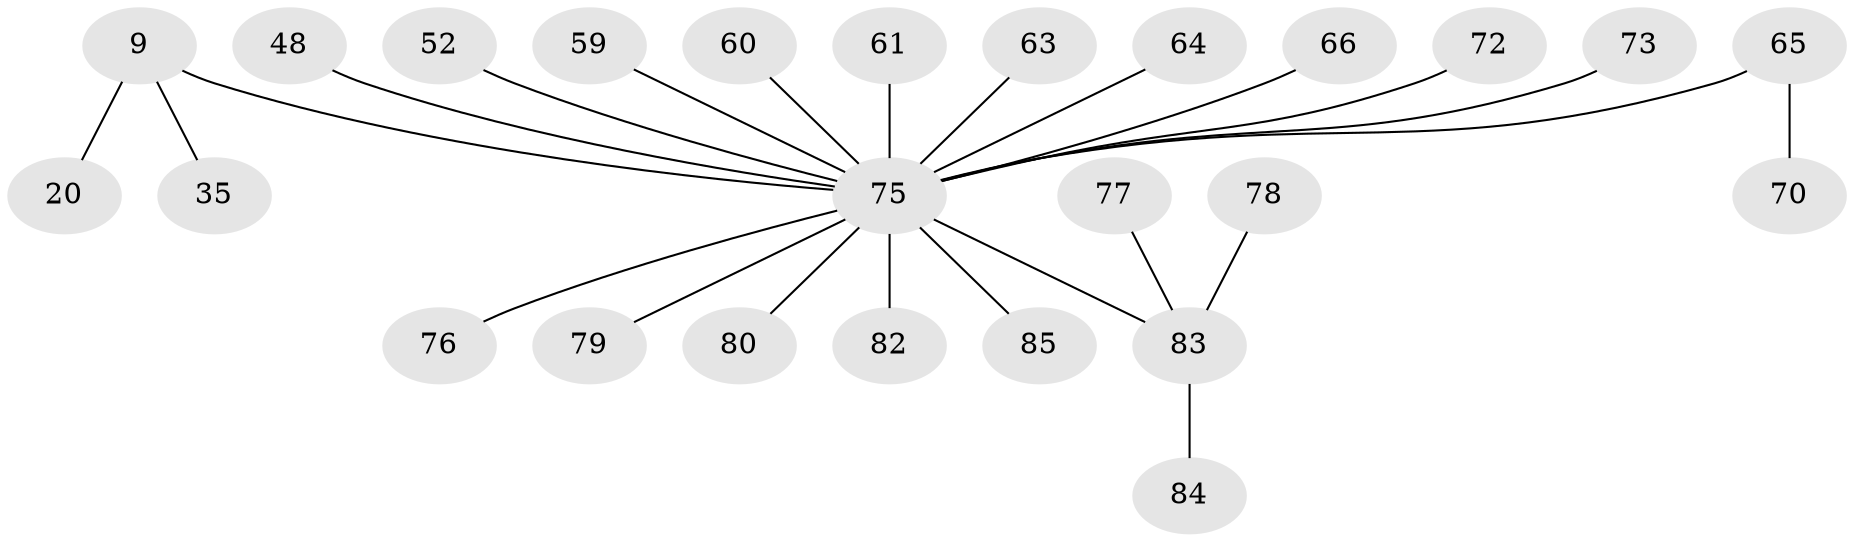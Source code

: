 // original degree distribution, {28: 0.011764705882352941, 1: 0.6705882352941176, 3: 0.058823529411764705, 7: 0.03529411764705882, 15: 0.011764705882352941, 6: 0.023529411764705882, 4: 0.03529411764705882, 8: 0.011764705882352941, 2: 0.1411764705882353}
// Generated by graph-tools (version 1.1) at 2025/50/03/04/25 21:50:23]
// undirected, 25 vertices, 24 edges
graph export_dot {
graph [start="1"]
  node [color=gray90,style=filled];
  9 [super="+3"];
  20;
  35;
  48;
  52;
  59;
  60;
  61 [super="+45"];
  63;
  64;
  65 [super="+54"];
  66;
  70;
  72;
  73;
  75 [super="+62+57+7+2+4+6+8+17+19+24+29+33+37+38+40+44+46"];
  76 [super="+23+71"];
  77;
  78;
  79 [super="+43+74"];
  80 [super="+15"];
  82 [super="+68+81"];
  83 [super="+67"];
  84;
  85;
  9 -- 35;
  9 -- 20;
  9 -- 75 [weight=4];
  48 -- 75;
  52 -- 75;
  59 -- 75;
  60 -- 75;
  61 -- 75 [weight=2];
  63 -- 75;
  64 -- 75;
  65 -- 70;
  65 -- 75 [weight=3];
  66 -- 75;
  72 -- 75;
  73 -- 75;
  75 -- 76;
  75 -- 80;
  75 -- 82 [weight=2];
  75 -- 85;
  75 -- 79 [weight=2];
  75 -- 83 [weight=4];
  77 -- 83;
  78 -- 83;
  83 -- 84;
}
